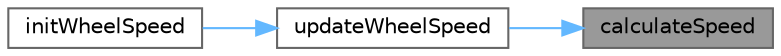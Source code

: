 digraph "calculateSpeed"
{
 // LATEX_PDF_SIZE
  bgcolor="transparent";
  edge [fontname=Helvetica,fontsize=10,labelfontname=Helvetica,labelfontsize=10];
  node [fontname=Helvetica,fontsize=10,shape=box,height=0.2,width=0.4];
  rankdir="RL";
  Node1 [label="calculateSpeed",height=0.2,width=0.4,color="gray40", fillcolor="grey60", style="filled", fontcolor="black",tooltip="Translates data to speed in mph."];
  Node1 -> Node2 [dir="back",color="steelblue1",style="solid"];
  Node2 [label="updateWheelSpeed",height=0.2,width=0.4,color="grey40", fillcolor="white", style="filled",URL="$WheelSpeed_8c.html#a92ea112da554d5de8a6b9204fa30381a",tooltip="Updated the speed var in this sensor."];
  Node2 -> Node3 [dir="back",color="steelblue1",style="solid"];
  Node3 [label="initWheelSpeed",height=0.2,width=0.4,color="grey40", fillcolor="white", style="filled",URL="$WheelSpeed_8c.html#ac49732714bcdc5c6bb1c4f94ddf497b3",tooltip="Initialization function for a wheel speed sensor."];
}
